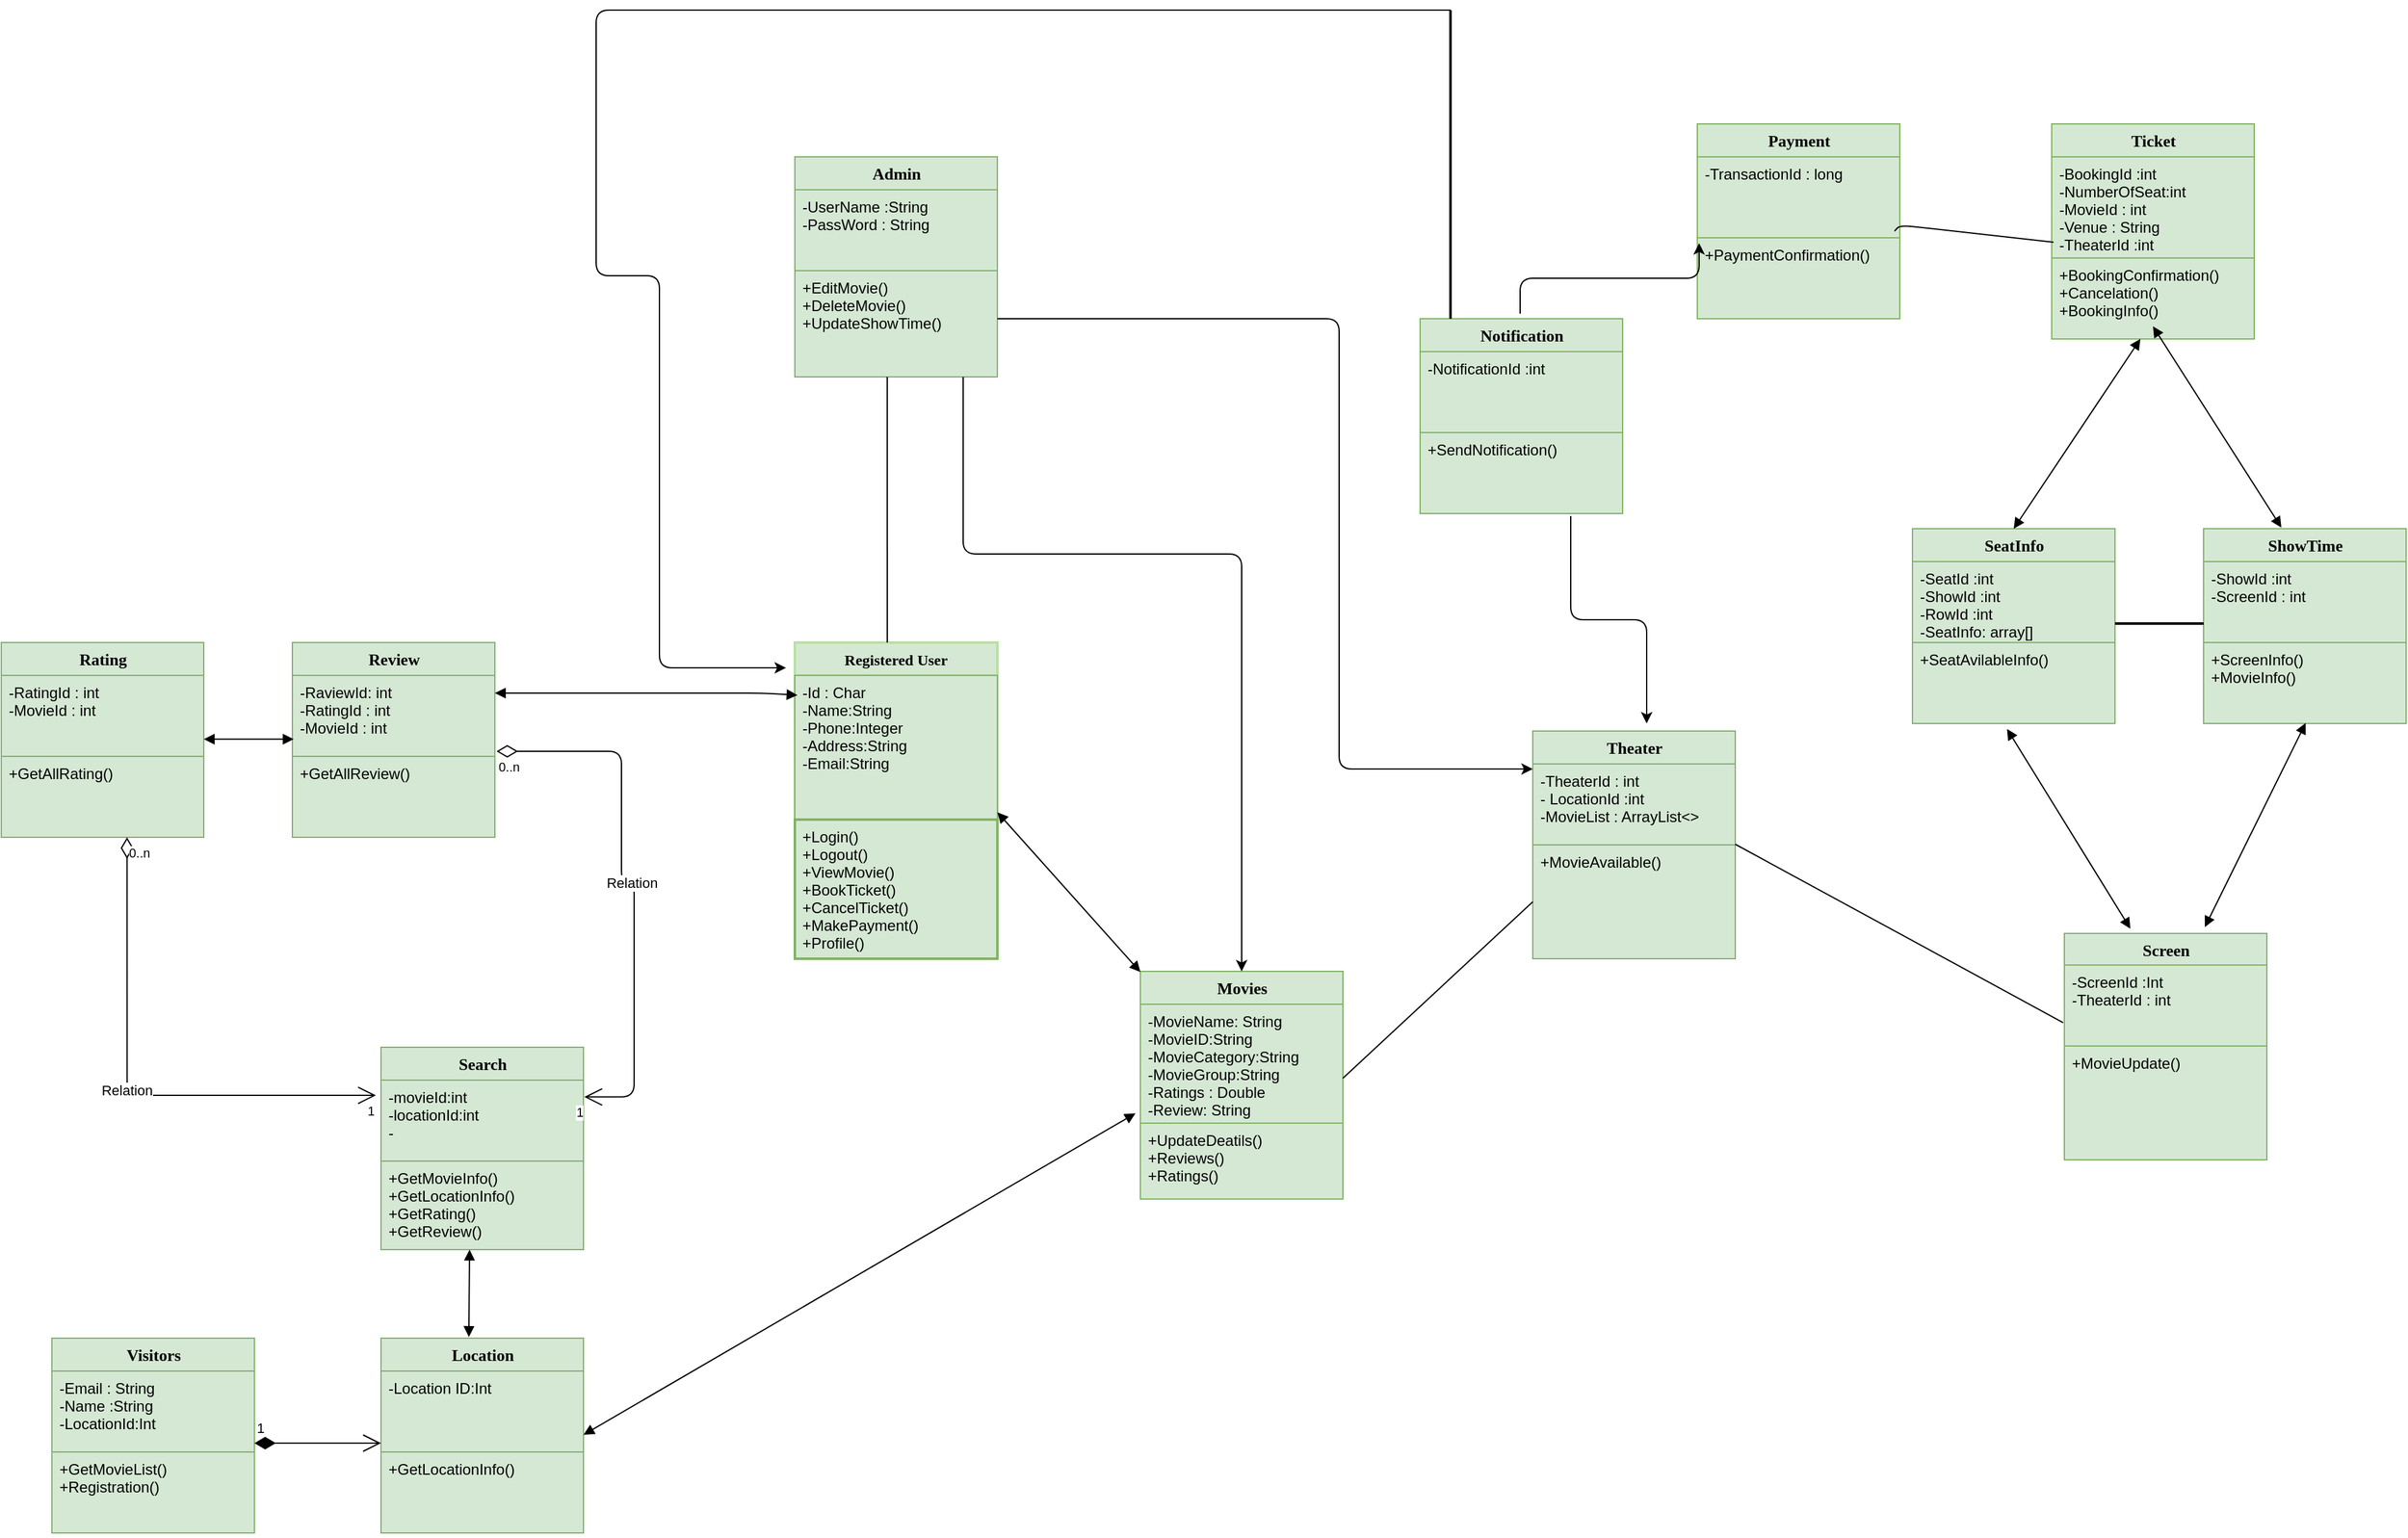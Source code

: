 <mxfile version="12.7.9" type="github"><diagram id="C5RBs43oDa-KdzZeNtuy" name="Page-1"><mxGraphModel dx="1029" dy="1850" grid="1" gridSize="10" guides="1" tooltips="1" connect="1" arrows="1" fold="1" page="1" pageScale="1" pageWidth="827" pageHeight="1169" math="0" shadow="0"><root><mxCell id="WIyWlLk6GJQsqaUBKTNV-0"/><mxCell id="WIyWlLk6GJQsqaUBKTNV-1" parent="WIyWlLk6GJQsqaUBKTNV-0"/><mxCell id="zkfFHV4jXpPFQw0GAbJ--0" value="Registered User" style="swimlane;fontStyle=1;align=center;verticalAlign=top;childLayout=stackLayout;horizontal=1;startSize=26;horizontalStack=0;resizeParent=1;resizeLast=0;collapsible=1;marginBottom=0;rounded=0;shadow=0;strokeWidth=2;fillColor=#d5e8d4;strokeColor=#B9E0A5;fontFamily=Tahoma;" parent="WIyWlLk6GJQsqaUBKTNV-1" vertex="1"><mxGeometry x="667" y="10" width="160" height="250" as="geometry"><mxRectangle x="40" y="50" width="160" height="26" as="alternateBounds"/></mxGeometry></mxCell><mxCell id="zkfFHV4jXpPFQw0GAbJ--1" value="-Id : Char&#10;-Name:String&#10;-Phone:Integer&#10;-Address:String&#10;-Email:String" style="text;align=left;verticalAlign=top;spacingLeft=4;spacingRight=4;overflow=hidden;rotatable=0;points=[[0,0.5],[1,0.5]];portConstraint=eastwest;fillColor=#d5e8d4;strokeColor=#82b366;strokeWidth=1;" parent="zkfFHV4jXpPFQw0GAbJ--0" vertex="1"><mxGeometry y="26" width="160" height="114" as="geometry"/></mxCell><mxCell id="zkfFHV4jXpPFQw0GAbJ--5" value="+Login()&#10;+Logout()&#10;+ViewMovie()&#10;+BookTicket()&#10;+CancelTicket()&#10;+MakePayment()&#10;+Profile()" style="text;align=left;verticalAlign=top;spacingLeft=4;spacingRight=4;overflow=hidden;rotatable=0;points=[[0,0.5],[1,0.5]];portConstraint=eastwest;fillColor=#d5e8d4;strokeColor=#82b366;strokeWidth=2;" parent="zkfFHV4jXpPFQw0GAbJ--0" vertex="1"><mxGeometry y="140" width="160" height="110" as="geometry"/></mxCell><mxCell id="-_2MHEKiUckW-ydnqsUb-2" value="&lt;font face=&quot;Tahoma&quot; style=&quot;font-size: 13px&quot;&gt;Movies&lt;/font&gt;" style="swimlane;fontStyle=1;childLayout=stackLayout;horizontal=1;startSize=26;fillColor=#d5e8d4;horizontalStack=0;resizeParent=1;resizeParentMax=0;resizeLast=0;collapsible=1;marginBottom=0;swimlaneFillColor=#ffffff;align=center;fontSize=14;strokeColor=#82b366;html=1;" parent="WIyWlLk6GJQsqaUBKTNV-1" vertex="1"><mxGeometry x="940" y="270" width="160" height="180" as="geometry"/></mxCell><mxCell id="-_2MHEKiUckW-ydnqsUb-5" value="-MovieName: String&#10;-MovieID:String&#10;-MovieCategory:String&#10;-MovieGroup:String&#10;-Ratings : Double&#10;-Review: String&#10;&#10;" style="text;strokeColor=#82b366;fillColor=#d5e8d4;spacingLeft=4;spacingRight=4;overflow=hidden;rotatable=0;points=[[0,0.5],[1,0.5]];portConstraint=eastwest;fontSize=12;" parent="-_2MHEKiUckW-ydnqsUb-2" vertex="1"><mxGeometry y="26" width="160" height="94" as="geometry"/></mxCell><mxCell id="-_2MHEKiUckW-ydnqsUb-6" value="+UpdateDeatils()&#10;+Reviews()&#10;+Ratings()&#10;" style="text;strokeColor=#82b366;fillColor=#d5e8d4;spacingLeft=4;spacingRight=4;overflow=hidden;rotatable=0;points=[[0,0.5],[1,0.5]];portConstraint=eastwest;fontSize=12;" parent="-_2MHEKiUckW-ydnqsUb-2" vertex="1"><mxGeometry y="120" width="160" height="60" as="geometry"/></mxCell><mxCell id="L9gEGof9iRYvU3zw-JJV-0" value="&lt;font face=&quot;Tahoma&quot; style=&quot;font-size: 13px&quot;&gt;Visitors&lt;/font&gt;" style="swimlane;fontStyle=1;childLayout=stackLayout;horizontal=1;startSize=26;fillColor=#d5e8d4;horizontalStack=0;resizeParent=1;resizeParentMax=0;resizeLast=0;collapsible=1;marginBottom=0;swimlaneFillColor=#ffffff;align=center;fontSize=14;strokeColor=#82b366;html=1;" vertex="1" parent="WIyWlLk6GJQsqaUBKTNV-1"><mxGeometry x="80" y="560" width="160" height="154" as="geometry"/></mxCell><mxCell id="L9gEGof9iRYvU3zw-JJV-1" value="-Email : String&#10;-Name :String&#10;-LocationId:Int" style="text;strokeColor=#82b366;fillColor=#d5e8d4;spacingLeft=4;spacingRight=4;overflow=hidden;rotatable=0;points=[[0,0.5],[1,0.5]];portConstraint=eastwest;fontSize=12;" vertex="1" parent="L9gEGof9iRYvU3zw-JJV-0"><mxGeometry y="26" width="160" height="64" as="geometry"/></mxCell><mxCell id="L9gEGof9iRYvU3zw-JJV-2" value="+GetMovieList()&#10;+Registration()" style="text;strokeColor=#82b366;fillColor=#d5e8d4;spacingLeft=4;spacingRight=4;overflow=hidden;rotatable=0;points=[[0,0.5],[1,0.5]];portConstraint=eastwest;fontSize=12;" vertex="1" parent="L9gEGof9iRYvU3zw-JJV-0"><mxGeometry y="90" width="160" height="64" as="geometry"/></mxCell><mxCell id="L9gEGof9iRYvU3zw-JJV-7" value="&lt;font face=&quot;Tahoma&quot;&gt;&lt;span style=&quot;font-size: 13px&quot;&gt;Screen&lt;/span&gt;&lt;/font&gt;" style="swimlane;fontStyle=1;childLayout=stackLayout;horizontal=1;startSize=25;fillColor=#d5e8d4;horizontalStack=0;resizeParent=1;resizeParentMax=0;resizeLast=0;collapsible=1;marginBottom=0;swimlaneFillColor=#ffffff;align=center;fontSize=14;strokeColor=#82b366;html=1;" vertex="1" parent="WIyWlLk6GJQsqaUBKTNV-1"><mxGeometry x="1670" y="240" width="160" height="179" as="geometry"/></mxCell><mxCell id="L9gEGof9iRYvU3zw-JJV-8" value="-ScreenId :Int &#10;-TheaterId : int" style="text;strokeColor=#82b366;fillColor=#d5e8d4;spacingLeft=4;spacingRight=4;overflow=hidden;rotatable=0;points=[[0,0.5],[1,0.5]];portConstraint=eastwest;fontSize=12;" vertex="1" parent="L9gEGof9iRYvU3zw-JJV-7"><mxGeometry y="25" width="160" height="64" as="geometry"/></mxCell><mxCell id="L9gEGof9iRYvU3zw-JJV-9" value="+MovieUpdate()" style="text;strokeColor=#82b366;fillColor=#d5e8d4;spacingLeft=4;spacingRight=4;overflow=hidden;rotatable=0;points=[[0,0.5],[1,0.5]];portConstraint=eastwest;fontSize=12;" vertex="1" parent="L9gEGof9iRYvU3zw-JJV-7"><mxGeometry y="89" width="160" height="90" as="geometry"/></mxCell><mxCell id="L9gEGof9iRYvU3zw-JJV-10" value="&lt;font face=&quot;Tahoma&quot;&gt;&lt;span style=&quot;font-size: 13px&quot;&gt;SeatInfo&lt;/span&gt;&lt;/font&gt;" style="swimlane;fontStyle=1;childLayout=stackLayout;horizontal=1;startSize=26;fillColor=#d5e8d4;horizontalStack=0;resizeParent=1;resizeParentMax=0;resizeLast=0;collapsible=1;marginBottom=0;swimlaneFillColor=#ffffff;align=center;fontSize=14;strokeColor=#82b366;html=1;" vertex="1" parent="WIyWlLk6GJQsqaUBKTNV-1"><mxGeometry x="1550" y="-80" width="160" height="154" as="geometry"/></mxCell><mxCell id="L9gEGof9iRYvU3zw-JJV-11" value="-SeatId :int&#10;-ShowId :int&#10;-RowId :int&#10;-SeatInfo: array[]" style="text;strokeColor=#82b366;fillColor=#d5e8d4;spacingLeft=4;spacingRight=4;overflow=hidden;rotatable=0;points=[[0,0.5],[1,0.5]];portConstraint=eastwest;fontSize=12;" vertex="1" parent="L9gEGof9iRYvU3zw-JJV-10"><mxGeometry y="26" width="160" height="64" as="geometry"/></mxCell><mxCell id="L9gEGof9iRYvU3zw-JJV-12" value="+SeatAvilableInfo()" style="text;strokeColor=#82b366;fillColor=#d5e8d4;spacingLeft=4;spacingRight=4;overflow=hidden;rotatable=0;points=[[0,0.5],[1,0.5]];portConstraint=eastwest;fontSize=12;" vertex="1" parent="L9gEGof9iRYvU3zw-JJV-10"><mxGeometry y="90" width="160" height="64" as="geometry"/></mxCell><mxCell id="L9gEGof9iRYvU3zw-JJV-13" value="&lt;font face=&quot;Tahoma&quot;&gt;&lt;span style=&quot;font-size: 13px&quot;&gt;ShowTime&lt;/span&gt;&lt;/font&gt;" style="swimlane;fontStyle=1;childLayout=stackLayout;horizontal=1;startSize=26;fillColor=#d5e8d4;horizontalStack=0;resizeParent=1;resizeParentMax=0;resizeLast=0;collapsible=1;marginBottom=0;swimlaneFillColor=#ffffff;align=center;fontSize=14;strokeColor=#82b366;html=1;" vertex="1" parent="WIyWlLk6GJQsqaUBKTNV-1"><mxGeometry x="1780" y="-80" width="160" height="154" as="geometry"/></mxCell><mxCell id="L9gEGof9iRYvU3zw-JJV-14" value="-ShowId :int&#10;-ScreenId : int" style="text;strokeColor=#82b366;fillColor=#d5e8d4;spacingLeft=4;spacingRight=4;overflow=hidden;rotatable=0;points=[[0,0.5],[1,0.5]];portConstraint=eastwest;fontSize=12;" vertex="1" parent="L9gEGof9iRYvU3zw-JJV-13"><mxGeometry y="26" width="160" height="64" as="geometry"/></mxCell><mxCell id="L9gEGof9iRYvU3zw-JJV-15" value="+ScreenInfo()&#10;+MovieInfo()" style="text;strokeColor=#82b366;fillColor=#d5e8d4;spacingLeft=4;spacingRight=4;overflow=hidden;rotatable=0;points=[[0,0.5],[1,0.5]];portConstraint=eastwest;fontSize=12;" vertex="1" parent="L9gEGof9iRYvU3zw-JJV-13"><mxGeometry y="90" width="160" height="64" as="geometry"/></mxCell><mxCell id="L9gEGof9iRYvU3zw-JJV-16" value="&lt;font face=&quot;Tahoma&quot;&gt;&lt;span style=&quot;font-size: 13px&quot;&gt;Ticket&lt;/span&gt;&lt;/font&gt;" style="swimlane;fontStyle=1;childLayout=stackLayout;horizontal=1;startSize=26;fillColor=#d5e8d4;horizontalStack=0;resizeParent=1;resizeParentMax=0;resizeLast=0;collapsible=1;marginBottom=0;swimlaneFillColor=#ffffff;align=center;fontSize=14;strokeColor=#82b366;html=1;" vertex="1" parent="WIyWlLk6GJQsqaUBKTNV-1"><mxGeometry x="1660" y="-400" width="160" height="170" as="geometry"/></mxCell><mxCell id="L9gEGof9iRYvU3zw-JJV-17" value="-BookingId :int &#10;-NumberOfSeat:int&#10;-MovieId : int&#10;-Venue : String &#10;-TheaterId :int" style="text;strokeColor=#82b366;fillColor=#d5e8d4;spacingLeft=4;spacingRight=4;overflow=hidden;rotatable=0;points=[[0,0.5],[1,0.5]];portConstraint=eastwest;fontSize=12;" vertex="1" parent="L9gEGof9iRYvU3zw-JJV-16"><mxGeometry y="26" width="160" height="80" as="geometry"/></mxCell><mxCell id="L9gEGof9iRYvU3zw-JJV-18" value="+BookingConfirmation()&#10;+Cancelation()&#10;+BookingInfo()" style="text;strokeColor=#82b366;fillColor=#d5e8d4;spacingLeft=4;spacingRight=4;overflow=hidden;rotatable=0;points=[[0,0.5],[1,0.5]];portConstraint=eastwest;fontSize=12;" vertex="1" parent="L9gEGof9iRYvU3zw-JJV-16"><mxGeometry y="106" width="160" height="64" as="geometry"/></mxCell><mxCell id="L9gEGof9iRYvU3zw-JJV-25" value="&lt;font face=&quot;Tahoma&quot;&gt;&lt;span style=&quot;font-size: 13px&quot;&gt;Location&lt;/span&gt;&lt;/font&gt;" style="swimlane;fontStyle=1;childLayout=stackLayout;horizontal=1;startSize=26;fillColor=#d5e8d4;horizontalStack=0;resizeParent=1;resizeParentMax=0;resizeLast=0;collapsible=1;marginBottom=0;swimlaneFillColor=#ffffff;align=center;fontSize=14;strokeColor=#82b366;html=1;" vertex="1" parent="WIyWlLk6GJQsqaUBKTNV-1"><mxGeometry x="340" y="560" width="160" height="154" as="geometry"/></mxCell><mxCell id="L9gEGof9iRYvU3zw-JJV-26" value="-Location ID:Int&#10;" style="text;strokeColor=#82b366;fillColor=#d5e8d4;spacingLeft=4;spacingRight=4;overflow=hidden;rotatable=0;points=[[0,0.5],[1,0.5]];portConstraint=eastwest;fontSize=12;" vertex="1" parent="L9gEGof9iRYvU3zw-JJV-25"><mxGeometry y="26" width="160" height="64" as="geometry"/></mxCell><mxCell id="L9gEGof9iRYvU3zw-JJV-27" value="+GetLocationInfo()" style="text;strokeColor=#82b366;fillColor=#d5e8d4;spacingLeft=4;spacingRight=4;overflow=hidden;rotatable=0;points=[[0,0.5],[1,0.5]];portConstraint=eastwest;fontSize=12;" vertex="1" parent="L9gEGof9iRYvU3zw-JJV-25"><mxGeometry y="90" width="160" height="64" as="geometry"/></mxCell><mxCell id="L9gEGof9iRYvU3zw-JJV-28" value="&lt;font face=&quot;Tahoma&quot;&gt;&lt;span style=&quot;font-size: 13px&quot;&gt;Review&lt;/span&gt;&lt;/font&gt;" style="swimlane;fontStyle=1;childLayout=stackLayout;horizontal=1;startSize=26;fillColor=#d5e8d4;horizontalStack=0;resizeParent=1;resizeParentMax=0;resizeLast=0;collapsible=1;marginBottom=0;swimlaneFillColor=#ffffff;align=center;fontSize=14;strokeColor=#82b366;html=1;" vertex="1" parent="WIyWlLk6GJQsqaUBKTNV-1"><mxGeometry x="270" y="10" width="160" height="154" as="geometry"/></mxCell><mxCell id="L9gEGof9iRYvU3zw-JJV-29" value="-RaviewId: int&#10;-RatingId : int&#10;-MovieId : int" style="text;strokeColor=#82b366;fillColor=#d5e8d4;spacingLeft=4;spacingRight=4;overflow=hidden;rotatable=0;points=[[0,0.5],[1,0.5]];portConstraint=eastwest;fontSize=12;" vertex="1" parent="L9gEGof9iRYvU3zw-JJV-28"><mxGeometry y="26" width="160" height="64" as="geometry"/></mxCell><mxCell id="L9gEGof9iRYvU3zw-JJV-30" value="+GetAllReview()" style="text;strokeColor=#82b366;fillColor=#d5e8d4;spacingLeft=4;spacingRight=4;overflow=hidden;rotatable=0;points=[[0,0.5],[1,0.5]];portConstraint=eastwest;fontSize=12;" vertex="1" parent="L9gEGof9iRYvU3zw-JJV-28"><mxGeometry y="90" width="160" height="64" as="geometry"/></mxCell><mxCell id="L9gEGof9iRYvU3zw-JJV-31" value="&lt;font face=&quot;Tahoma&quot;&gt;&lt;span style=&quot;font-size: 13px&quot;&gt;Rating&lt;/span&gt;&lt;/font&gt;" style="swimlane;fontStyle=1;childLayout=stackLayout;horizontal=1;startSize=26;fillColor=#d5e8d4;horizontalStack=0;resizeParent=1;resizeParentMax=0;resizeLast=0;collapsible=1;marginBottom=0;swimlaneFillColor=#ffffff;align=center;fontSize=14;strokeColor=#82b366;html=1;" vertex="1" parent="WIyWlLk6GJQsqaUBKTNV-1"><mxGeometry x="40" y="10" width="160" height="154" as="geometry"/></mxCell><mxCell id="L9gEGof9iRYvU3zw-JJV-32" value="-RatingId : int&#10;-MovieId : int" style="text;strokeColor=#82b366;fillColor=#d5e8d4;spacingLeft=4;spacingRight=4;overflow=hidden;rotatable=0;points=[[0,0.5],[1,0.5]];portConstraint=eastwest;fontSize=12;" vertex="1" parent="L9gEGof9iRYvU3zw-JJV-31"><mxGeometry y="26" width="160" height="64" as="geometry"/></mxCell><mxCell id="L9gEGof9iRYvU3zw-JJV-33" value="+GetAllRating()" style="text;strokeColor=#82b366;fillColor=#d5e8d4;spacingLeft=4;spacingRight=4;overflow=hidden;rotatable=0;points=[[0,0.5],[1,0.5]];portConstraint=eastwest;fontSize=12;" vertex="1" parent="L9gEGof9iRYvU3zw-JJV-31"><mxGeometry y="90" width="160" height="64" as="geometry"/></mxCell><mxCell id="L9gEGof9iRYvU3zw-JJV-34" value="&lt;font face=&quot;Tahoma&quot;&gt;&lt;span style=&quot;font-size: 13px&quot;&gt;Admin&lt;/span&gt;&lt;/font&gt;" style="swimlane;fontStyle=1;childLayout=stackLayout;horizontal=1;startSize=26;fillColor=#d5e8d4;horizontalStack=0;resizeParent=1;resizeParentMax=0;resizeLast=0;collapsible=1;marginBottom=0;swimlaneFillColor=#ffffff;align=center;fontSize=14;strokeColor=#82b366;html=1;" vertex="1" parent="WIyWlLk6GJQsqaUBKTNV-1"><mxGeometry x="667" y="-374" width="160" height="174" as="geometry"/></mxCell><mxCell id="L9gEGof9iRYvU3zw-JJV-35" value="-UserName :String&#10;-PassWord : String " style="text;strokeColor=#82b366;fillColor=#d5e8d4;spacingLeft=4;spacingRight=4;overflow=hidden;rotatable=0;points=[[0,0.5],[1,0.5]];portConstraint=eastwest;fontSize=12;" vertex="1" parent="L9gEGof9iRYvU3zw-JJV-34"><mxGeometry y="26" width="160" height="64" as="geometry"/></mxCell><mxCell id="L9gEGof9iRYvU3zw-JJV-36" value="+EditMovie()&#10;+DeleteMovie()&#10;+UpdateShowTime()" style="text;strokeColor=#82b366;fillColor=#d5e8d4;spacingLeft=4;spacingRight=4;overflow=hidden;rotatable=0;points=[[0,0.5],[1,0.5]];portConstraint=eastwest;fontSize=12;" vertex="1" parent="L9gEGof9iRYvU3zw-JJV-34"><mxGeometry y="90" width="160" height="84" as="geometry"/></mxCell><mxCell id="L9gEGof9iRYvU3zw-JJV-22" value="&lt;font face=&quot;Tahoma&quot;&gt;&lt;span style=&quot;font-size: 13px&quot;&gt;Search&lt;/span&gt;&lt;/font&gt;" style="swimlane;fontStyle=1;childLayout=stackLayout;horizontal=1;startSize=26;fillColor=#d5e8d4;horizontalStack=0;resizeParent=1;resizeParentMax=0;resizeLast=0;collapsible=1;marginBottom=0;swimlaneFillColor=#ffffff;align=center;fontSize=14;strokeColor=#82b366;html=1;" vertex="1" parent="WIyWlLk6GJQsqaUBKTNV-1"><mxGeometry x="340" y="330" width="160" height="160" as="geometry"/></mxCell><mxCell id="L9gEGof9iRYvU3zw-JJV-23" value="-movieId:int&#10;-locationId:int&#10;-" style="text;strokeColor=#82b366;fillColor=#d5e8d4;spacingLeft=4;spacingRight=4;overflow=hidden;rotatable=0;points=[[0,0.5],[1,0.5]];portConstraint=eastwest;fontSize=12;" vertex="1" parent="L9gEGof9iRYvU3zw-JJV-22"><mxGeometry y="26" width="160" height="64" as="geometry"/></mxCell><mxCell id="L9gEGof9iRYvU3zw-JJV-24" value="+GetMovieInfo()&#10;+GetLocationInfo()&#10;+GetRating()&#10;+GetReview()&#10;" style="text;strokeColor=#82b366;fillColor=#d5e8d4;spacingLeft=4;spacingRight=4;overflow=hidden;rotatable=0;points=[[0,0.5],[1,0.5]];portConstraint=eastwest;fontSize=12;" vertex="1" parent="L9gEGof9iRYvU3zw-JJV-22"><mxGeometry y="90" width="160" height="70" as="geometry"/></mxCell><mxCell id="L9gEGof9iRYvU3zw-JJV-72" value="" style="endArrow=block;startArrow=block;endFill=1;startFill=1;html=1;entryX=0.434;entryY=-0.006;entryDx=0;entryDy=0;entryPerimeter=0;" edge="1" parent="L9gEGof9iRYvU3zw-JJV-22" target="L9gEGof9iRYvU3zw-JJV-25"><mxGeometry width="160" relative="1" as="geometry"><mxPoint x="70" y="160" as="sourcePoint"/><mxPoint x="230" y="160" as="targetPoint"/></mxGeometry></mxCell><mxCell id="L9gEGof9iRYvU3zw-JJV-37" value="1" style="endArrow=open;html=1;endSize=12;startArrow=diamondThin;startSize=14;startFill=1;edgeStyle=orthogonalEdgeStyle;align=left;verticalAlign=bottom;" edge="1" parent="WIyWlLk6GJQsqaUBKTNV-1"><mxGeometry x="-1" y="3" relative="1" as="geometry"><mxPoint x="240" y="643" as="sourcePoint"/><mxPoint x="340" y="643" as="targetPoint"/></mxGeometry></mxCell><mxCell id="L9gEGof9iRYvU3zw-JJV-41" value="Relation" style="endArrow=open;html=1;endSize=12;startArrow=diamondThin;startSize=14;startFill=0;edgeStyle=orthogonalEdgeStyle;exitX=0.621;exitY=1;exitDx=0;exitDy=0;exitPerimeter=0;entryX=-0.025;entryY=0.188;entryDx=0;entryDy=0;entryPerimeter=0;" edge="1" parent="WIyWlLk6GJQsqaUBKTNV-1" source="L9gEGof9iRYvU3zw-JJV-33" target="L9gEGof9iRYvU3zw-JJV-23"><mxGeometry relative="1" as="geometry"><mxPoint x="379" y="190" as="sourcePoint"/><mxPoint x="240" y="280" as="targetPoint"/></mxGeometry></mxCell><mxCell id="L9gEGof9iRYvU3zw-JJV-42" value="0..n" style="resizable=0;html=1;align=left;verticalAlign=top;labelBackgroundColor=#ffffff;fontSize=10;" connectable="0" vertex="1" parent="L9gEGof9iRYvU3zw-JJV-41"><mxGeometry x="-1" relative="1" as="geometry"/></mxCell><mxCell id="L9gEGof9iRYvU3zw-JJV-43" value="1" style="resizable=0;html=1;align=right;verticalAlign=top;labelBackgroundColor=#ffffff;fontSize=10;" connectable="0" vertex="1" parent="L9gEGof9iRYvU3zw-JJV-41"><mxGeometry x="1" relative="1" as="geometry"/></mxCell><mxCell id="L9gEGof9iRYvU3zw-JJV-50" value="Relation" style="endArrow=open;html=1;endSize=12;startArrow=diamondThin;startSize=14;startFill=0;edgeStyle=orthogonalEdgeStyle;entryX=1.004;entryY=0.208;entryDx=0;entryDy=0;entryPerimeter=0;exitX=1.008;exitY=-0.062;exitDx=0;exitDy=0;exitPerimeter=0;" edge="1" parent="WIyWlLk6GJQsqaUBKTNV-1" source="L9gEGof9iRYvU3zw-JJV-30" target="L9gEGof9iRYvU3zw-JJV-23"><mxGeometry relative="1" as="geometry"><mxPoint x="610" y="150" as="sourcePoint"/><mxPoint x="537" y="369.01" as="targetPoint"/><Array as="points"><mxPoint x="530" y="96"/><mxPoint x="530" y="200"/><mxPoint x="540" y="200"/><mxPoint x="540" y="369"/></Array></mxGeometry></mxCell><mxCell id="L9gEGof9iRYvU3zw-JJV-51" value="0..n" style="resizable=0;html=1;align=left;verticalAlign=top;labelBackgroundColor=#ffffff;fontSize=10;" connectable="0" vertex="1" parent="L9gEGof9iRYvU3zw-JJV-50"><mxGeometry x="-1" relative="1" as="geometry"/></mxCell><mxCell id="L9gEGof9iRYvU3zw-JJV-52" value="1" style="resizable=0;html=1;align=right;verticalAlign=top;labelBackgroundColor=#ffffff;fontSize=10;" connectable="0" vertex="1" parent="L9gEGof9iRYvU3zw-JJV-50"><mxGeometry x="1" relative="1" as="geometry"/></mxCell><mxCell id="L9gEGof9iRYvU3zw-JJV-53" value="" style="endArrow=block;startArrow=block;endFill=1;startFill=1;html=1;" edge="1" parent="WIyWlLk6GJQsqaUBKTNV-1"><mxGeometry width="160" relative="1" as="geometry"><mxPoint x="200" y="86.41" as="sourcePoint"/><mxPoint x="271" y="86.41" as="targetPoint"/></mxGeometry></mxCell><mxCell id="L9gEGof9iRYvU3zw-JJV-19" value="&lt;font face=&quot;Tahoma&quot;&gt;&lt;span style=&quot;font-size: 13px&quot;&gt;Payment&lt;/span&gt;&lt;/font&gt;" style="swimlane;fontStyle=1;childLayout=stackLayout;horizontal=1;startSize=26;fillColor=#d5e8d4;horizontalStack=0;resizeParent=1;resizeParentMax=0;resizeLast=0;collapsible=1;marginBottom=0;swimlaneFillColor=#ffffff;align=center;fontSize=14;strokeColor=#82b366;html=1;" vertex="1" parent="WIyWlLk6GJQsqaUBKTNV-1"><mxGeometry x="1380" y="-400" width="160" height="154" as="geometry"/></mxCell><mxCell id="L9gEGof9iRYvU3zw-JJV-20" value="-TransactionId : long" style="text;strokeColor=#82b366;fillColor=#d5e8d4;spacingLeft=4;spacingRight=4;overflow=hidden;rotatable=0;points=[[0,0.5],[1,0.5]];portConstraint=eastwest;fontSize=12;" vertex="1" parent="L9gEGof9iRYvU3zw-JJV-19"><mxGeometry y="26" width="160" height="64" as="geometry"/></mxCell><mxCell id="L9gEGof9iRYvU3zw-JJV-21" value="+PaymentConfirmation()" style="text;strokeColor=#82b366;fillColor=#d5e8d4;spacingLeft=4;spacingRight=4;overflow=hidden;rotatable=0;points=[[0,0.5],[1,0.5]];portConstraint=eastwest;fontSize=12;" vertex="1" parent="L9gEGof9iRYvU3zw-JJV-19"><mxGeometry y="90" width="160" height="64" as="geometry"/></mxCell><mxCell id="L9gEGof9iRYvU3zw-JJV-62" value="" style="endArrow=block;startArrow=block;endFill=1;startFill=1;html=1;entryX=0.504;entryY=0.995;entryDx=0;entryDy=0;entryPerimeter=0;" edge="1" parent="WIyWlLk6GJQsqaUBKTNV-1" target="L9gEGof9iRYvU3zw-JJV-15"><mxGeometry width="160" relative="1" as="geometry"><mxPoint x="1781" y="235" as="sourcePoint"/><mxPoint x="1320" y="280" as="targetPoint"/></mxGeometry></mxCell><mxCell id="L9gEGof9iRYvU3zw-JJV-63" value="" style="endArrow=block;startArrow=block;endFill=1;startFill=1;html=1;exitX=0.326;exitY=-0.021;exitDx=0;exitDy=0;entryX=0.467;entryY=1.068;entryDx=0;entryDy=0;entryPerimeter=0;exitPerimeter=0;" edge="1" parent="WIyWlLk6GJQsqaUBKTNV-1" source="L9gEGof9iRYvU3zw-JJV-7" target="L9gEGof9iRYvU3zw-JJV-12"><mxGeometry width="160" relative="1" as="geometry"><mxPoint x="1410" y="380" as="sourcePoint"/><mxPoint x="1540.64" y="283.68" as="targetPoint"/></mxGeometry></mxCell><mxCell id="L9gEGof9iRYvU3zw-JJV-64" value="" style="endArrow=block;startArrow=block;endFill=1;startFill=1;html=1;exitX=0.384;exitY=-0.006;exitDx=0;exitDy=0;exitPerimeter=0;" edge="1" parent="WIyWlLk6GJQsqaUBKTNV-1" source="L9gEGof9iRYvU3zw-JJV-13"><mxGeometry width="160" relative="1" as="geometry"><mxPoint x="1520" y="110" as="sourcePoint"/><mxPoint x="1740" y="-240" as="targetPoint"/></mxGeometry></mxCell><mxCell id="L9gEGof9iRYvU3zw-JJV-65" value="" style="endArrow=block;startArrow=block;endFill=1;startFill=1;html=1;entryX=0.438;entryY=1;entryDx=0;entryDy=0;entryPerimeter=0;exitX=0.5;exitY=0;exitDx=0;exitDy=0;" edge="1" parent="WIyWlLk6GJQsqaUBKTNV-1" source="L9gEGof9iRYvU3zw-JJV-10" target="L9gEGof9iRYvU3zw-JJV-18"><mxGeometry width="160" relative="1" as="geometry"><mxPoint x="1521.44" y="129.076" as="sourcePoint"/><mxPoint x="1410" y="10.002" as="targetPoint"/></mxGeometry></mxCell><mxCell id="L9gEGof9iRYvU3zw-JJV-66" value="&lt;font face=&quot;Tahoma&quot;&gt;&lt;span style=&quot;font-size: 13px&quot;&gt;Notification&lt;/span&gt;&lt;/font&gt;" style="swimlane;fontStyle=1;childLayout=stackLayout;horizontal=1;startSize=26;fillColor=#d5e8d4;horizontalStack=0;resizeParent=1;resizeParentMax=0;resizeLast=0;collapsible=1;marginBottom=0;swimlaneFillColor=#ffffff;align=center;fontSize=14;strokeColor=#82b366;html=1;" vertex="1" parent="WIyWlLk6GJQsqaUBKTNV-1"><mxGeometry x="1161" y="-246" width="160" height="154" as="geometry"/></mxCell><mxCell id="L9gEGof9iRYvU3zw-JJV-67" value="-NotificationId :int &#10;" style="text;strokeColor=#82b366;fillColor=#d5e8d4;spacingLeft=4;spacingRight=4;overflow=hidden;rotatable=0;points=[[0,0.5],[1,0.5]];portConstraint=eastwest;fontSize=12;" vertex="1" parent="L9gEGof9iRYvU3zw-JJV-66"><mxGeometry y="26" width="160" height="64" as="geometry"/></mxCell><mxCell id="L9gEGof9iRYvU3zw-JJV-68" value="+SendNotification()" style="text;strokeColor=#82b366;fillColor=#d5e8d4;spacingLeft=4;spacingRight=4;overflow=hidden;rotatable=0;points=[[0,0.5],[1,0.5]];portConstraint=eastwest;fontSize=12;" vertex="1" parent="L9gEGof9iRYvU3zw-JJV-66"><mxGeometry y="90" width="160" height="64" as="geometry"/></mxCell><mxCell id="L9gEGof9iRYvU3zw-JJV-70" value="" style="endArrow=block;startArrow=block;endFill=1;startFill=1;html=1;entryX=-0.024;entryY=0.917;entryDx=0;entryDy=0;entryPerimeter=0;" edge="1" parent="WIyWlLk6GJQsqaUBKTNV-1" target="-_2MHEKiUckW-ydnqsUb-5"><mxGeometry width="160" relative="1" as="geometry"><mxPoint x="500" y="636.41" as="sourcePoint"/><mxPoint x="660" y="636.41" as="targetPoint"/></mxGeometry></mxCell><mxCell id="L9gEGof9iRYvU3zw-JJV-71" value="" style="endArrow=block;startArrow=block;endFill=1;startFill=1;html=1;entryX=0.013;entryY=0.137;entryDx=0;entryDy=0;entryPerimeter=0;" edge="1" parent="WIyWlLk6GJQsqaUBKTNV-1" target="zkfFHV4jXpPFQw0GAbJ--1"><mxGeometry width="160" relative="1" as="geometry"><mxPoint x="430" y="50" as="sourcePoint"/><mxPoint x="590" y="50" as="targetPoint"/><Array as="points"><mxPoint x="640" y="50"/></Array></mxGeometry></mxCell><mxCell id="L9gEGof9iRYvU3zw-JJV-4" value="&lt;font face=&quot;Tahoma&quot;&gt;&lt;span style=&quot;font-size: 13px&quot;&gt;Theater&lt;/span&gt;&lt;/font&gt;" style="swimlane;fontStyle=1;childLayout=stackLayout;horizontal=1;startSize=26;fillColor=#d5e8d4;horizontalStack=0;resizeParent=1;resizeParentMax=0;resizeLast=0;collapsible=1;marginBottom=0;swimlaneFillColor=#ffffff;align=center;fontSize=14;strokeColor=#82b366;html=1;" vertex="1" parent="WIyWlLk6GJQsqaUBKTNV-1"><mxGeometry x="1250" y="80" width="160" height="180" as="geometry"/></mxCell><mxCell id="L9gEGof9iRYvU3zw-JJV-5" value="-TheaterId : int&#10;- LocationId :int&#10;-MovieList : ArrayList&lt;&gt;" style="text;strokeColor=#82b366;fillColor=#d5e8d4;spacingLeft=4;spacingRight=4;overflow=hidden;rotatable=0;points=[[0,0.5],[1,0.5]];portConstraint=eastwest;fontSize=12;" vertex="1" parent="L9gEGof9iRYvU3zw-JJV-4"><mxGeometry y="26" width="160" height="64" as="geometry"/></mxCell><mxCell id="L9gEGof9iRYvU3zw-JJV-6" value="+MovieAvailable()&#10;" style="text;strokeColor=#82b366;fillColor=#d5e8d4;spacingLeft=4;spacingRight=4;overflow=hidden;rotatable=0;points=[[0,0.5],[1,0.5]];portConstraint=eastwest;fontSize=12;" vertex="1" parent="L9gEGof9iRYvU3zw-JJV-4"><mxGeometry y="90" width="160" height="90" as="geometry"/></mxCell><mxCell id="L9gEGof9iRYvU3zw-JJV-82" value="" style="endArrow=none;html=1;entryX=0;entryY=0.5;entryDx=0;entryDy=0;" edge="1" parent="WIyWlLk6GJQsqaUBKTNV-1" target="L9gEGof9iRYvU3zw-JJV-6"><mxGeometry width="50" height="50" relative="1" as="geometry"><mxPoint x="1100" y="354.5" as="sourcePoint"/><mxPoint x="1150" y="304.5" as="targetPoint"/></mxGeometry></mxCell><mxCell id="L9gEGof9iRYvU3zw-JJV-83" value="" style="endArrow=none;html=1;entryX=-0.006;entryY=0.711;entryDx=0;entryDy=0;entryPerimeter=0;" edge="1" parent="WIyWlLk6GJQsqaUBKTNV-1" target="L9gEGof9iRYvU3zw-JJV-8"><mxGeometry width="50" height="50" relative="1" as="geometry"><mxPoint x="1410" y="169.5" as="sourcePoint"/><mxPoint x="1560" y="30" as="targetPoint"/><Array as="points"/></mxGeometry></mxCell><mxCell id="L9gEGof9iRYvU3zw-JJV-84" value="" style="endArrow=none;html=1;entryX=0.456;entryY=1;entryDx=0;entryDy=0;entryPerimeter=0;" edge="1" parent="WIyWlLk6GJQsqaUBKTNV-1" target="L9gEGof9iRYvU3zw-JJV-36"><mxGeometry width="50" height="50" relative="1" as="geometry"><mxPoint x="740" y="10" as="sourcePoint"/><mxPoint x="890" y="-129.5" as="targetPoint"/></mxGeometry></mxCell><mxCell id="L9gEGof9iRYvU3zw-JJV-85" value="" style="edgeStyle=elbowEdgeStyle;elbow=vertical;endArrow=classic;html=1;exitX=0.831;exitY=1;exitDx=0;exitDy=0;exitPerimeter=0;entryX=0.5;entryY=0;entryDx=0;entryDy=0;" edge="1" parent="WIyWlLk6GJQsqaUBKTNV-1" source="L9gEGof9iRYvU3zw-JJV-36" target="-_2MHEKiUckW-ydnqsUb-2"><mxGeometry width="50" height="50" relative="1" as="geometry"><mxPoint x="1110" y="-10" as="sourcePoint"/><mxPoint x="1010" y="250" as="targetPoint"/><Array as="points"><mxPoint x="920" y="-60"/></Array></mxGeometry></mxCell><mxCell id="L9gEGof9iRYvU3zw-JJV-86" value="" style="edgeStyle=elbowEdgeStyle;elbow=horizontal;endArrow=classic;html=1;entryX=0;entryY=0.063;entryDx=0;entryDy=0;entryPerimeter=0;" edge="1" parent="WIyWlLk6GJQsqaUBKTNV-1" target="L9gEGof9iRYvU3zw-JJV-5"><mxGeometry width="50" height="50" relative="1" as="geometry"><mxPoint x="827" y="-246" as="sourcePoint"/><mxPoint x="1220" y="64" as="targetPoint"/><Array as="points"><mxPoint x="1097" y="-86"/></Array></mxGeometry></mxCell><mxCell id="L9gEGof9iRYvU3zw-JJV-87" value="" style="endArrow=block;startArrow=block;endFill=1;startFill=1;html=1;" edge="1" parent="WIyWlLk6GJQsqaUBKTNV-1" target="-_2MHEKiUckW-ydnqsUb-2"><mxGeometry width="160" relative="1" as="geometry"><mxPoint x="827" y="144.21" as="sourcePoint"/><mxPoint x="1263.16" y="-110.002" as="targetPoint"/></mxGeometry></mxCell><mxCell id="L9gEGof9iRYvU3zw-JJV-89" value="" style="endArrow=none;html=1;entryX=0.974;entryY=-0.082;entryDx=0;entryDy=0;entryPerimeter=0;exitX=0.009;exitY=0.844;exitDx=0;exitDy=0;exitPerimeter=0;" edge="1" parent="WIyWlLk6GJQsqaUBKTNV-1" source="L9gEGof9iRYvU3zw-JJV-17" target="L9gEGof9iRYvU3zw-JJV-21"><mxGeometry width="50" height="50" relative="1" as="geometry"><mxPoint x="1920" y="-330" as="sourcePoint"/><mxPoint x="2700.04" y="-238.996" as="targetPoint"/><Array as="points"><mxPoint x="1540" y="-320"/></Array></mxGeometry></mxCell><mxCell id="L9gEGof9iRYvU3zw-JJV-90" value="" style="edgeStyle=elbowEdgeStyle;elbow=vertical;endArrow=classic;html=1;entryX=0.009;entryY=0.067;entryDx=0;entryDy=0;entryPerimeter=0;" edge="1" parent="WIyWlLk6GJQsqaUBKTNV-1" target="L9gEGof9iRYvU3zw-JJV-21"><mxGeometry width="50" height="50" relative="1" as="geometry"><mxPoint x="1240" y="-250" as="sourcePoint"/><mxPoint x="1280" y="-300" as="targetPoint"/></mxGeometry></mxCell><mxCell id="L9gEGof9iRYvU3zw-JJV-91" value="" style="edgeStyle=elbowEdgeStyle;elbow=vertical;endArrow=classic;html=1;" edge="1" parent="WIyWlLk6GJQsqaUBKTNV-1"><mxGeometry width="50" height="50" relative="1" as="geometry"><mxPoint x="1280" y="-90" as="sourcePoint"/><mxPoint x="1340" y="74" as="targetPoint"/></mxGeometry></mxCell><mxCell id="L9gEGof9iRYvU3zw-JJV-94" value="" style="edgeStyle=segmentEdgeStyle;endArrow=classic;html=1;exitX=0;exitY=0.5;exitDx=0;exitDy=0;exitPerimeter=0;" edge="1" parent="WIyWlLk6GJQsqaUBKTNV-1" source="L9gEGof9iRYvU3zw-JJV-95"><mxGeometry width="50" height="50" relative="1" as="geometry"><mxPoint x="1160" y="-490" as="sourcePoint"/><mxPoint x="660" y="30" as="targetPoint"/><Array as="points"><mxPoint x="510" y="-490"/><mxPoint x="510" y="-280"/><mxPoint x="560" y="-280"/><mxPoint x="560" y="30"/></Array></mxGeometry></mxCell><mxCell id="L9gEGof9iRYvU3zw-JJV-95" value="" style="line;strokeWidth=2;direction=south;html=1;" vertex="1" parent="WIyWlLk6GJQsqaUBKTNV-1"><mxGeometry x="1180" y="-490" width="10" height="244" as="geometry"/></mxCell><mxCell id="L9gEGof9iRYvU3zw-JJV-97" value="" style="line;strokeWidth=2;html=1;" vertex="1" parent="WIyWlLk6GJQsqaUBKTNV-1"><mxGeometry x="1710" y="-10" width="70" height="10" as="geometry"/></mxCell></root></mxGraphModel></diagram></mxfile>